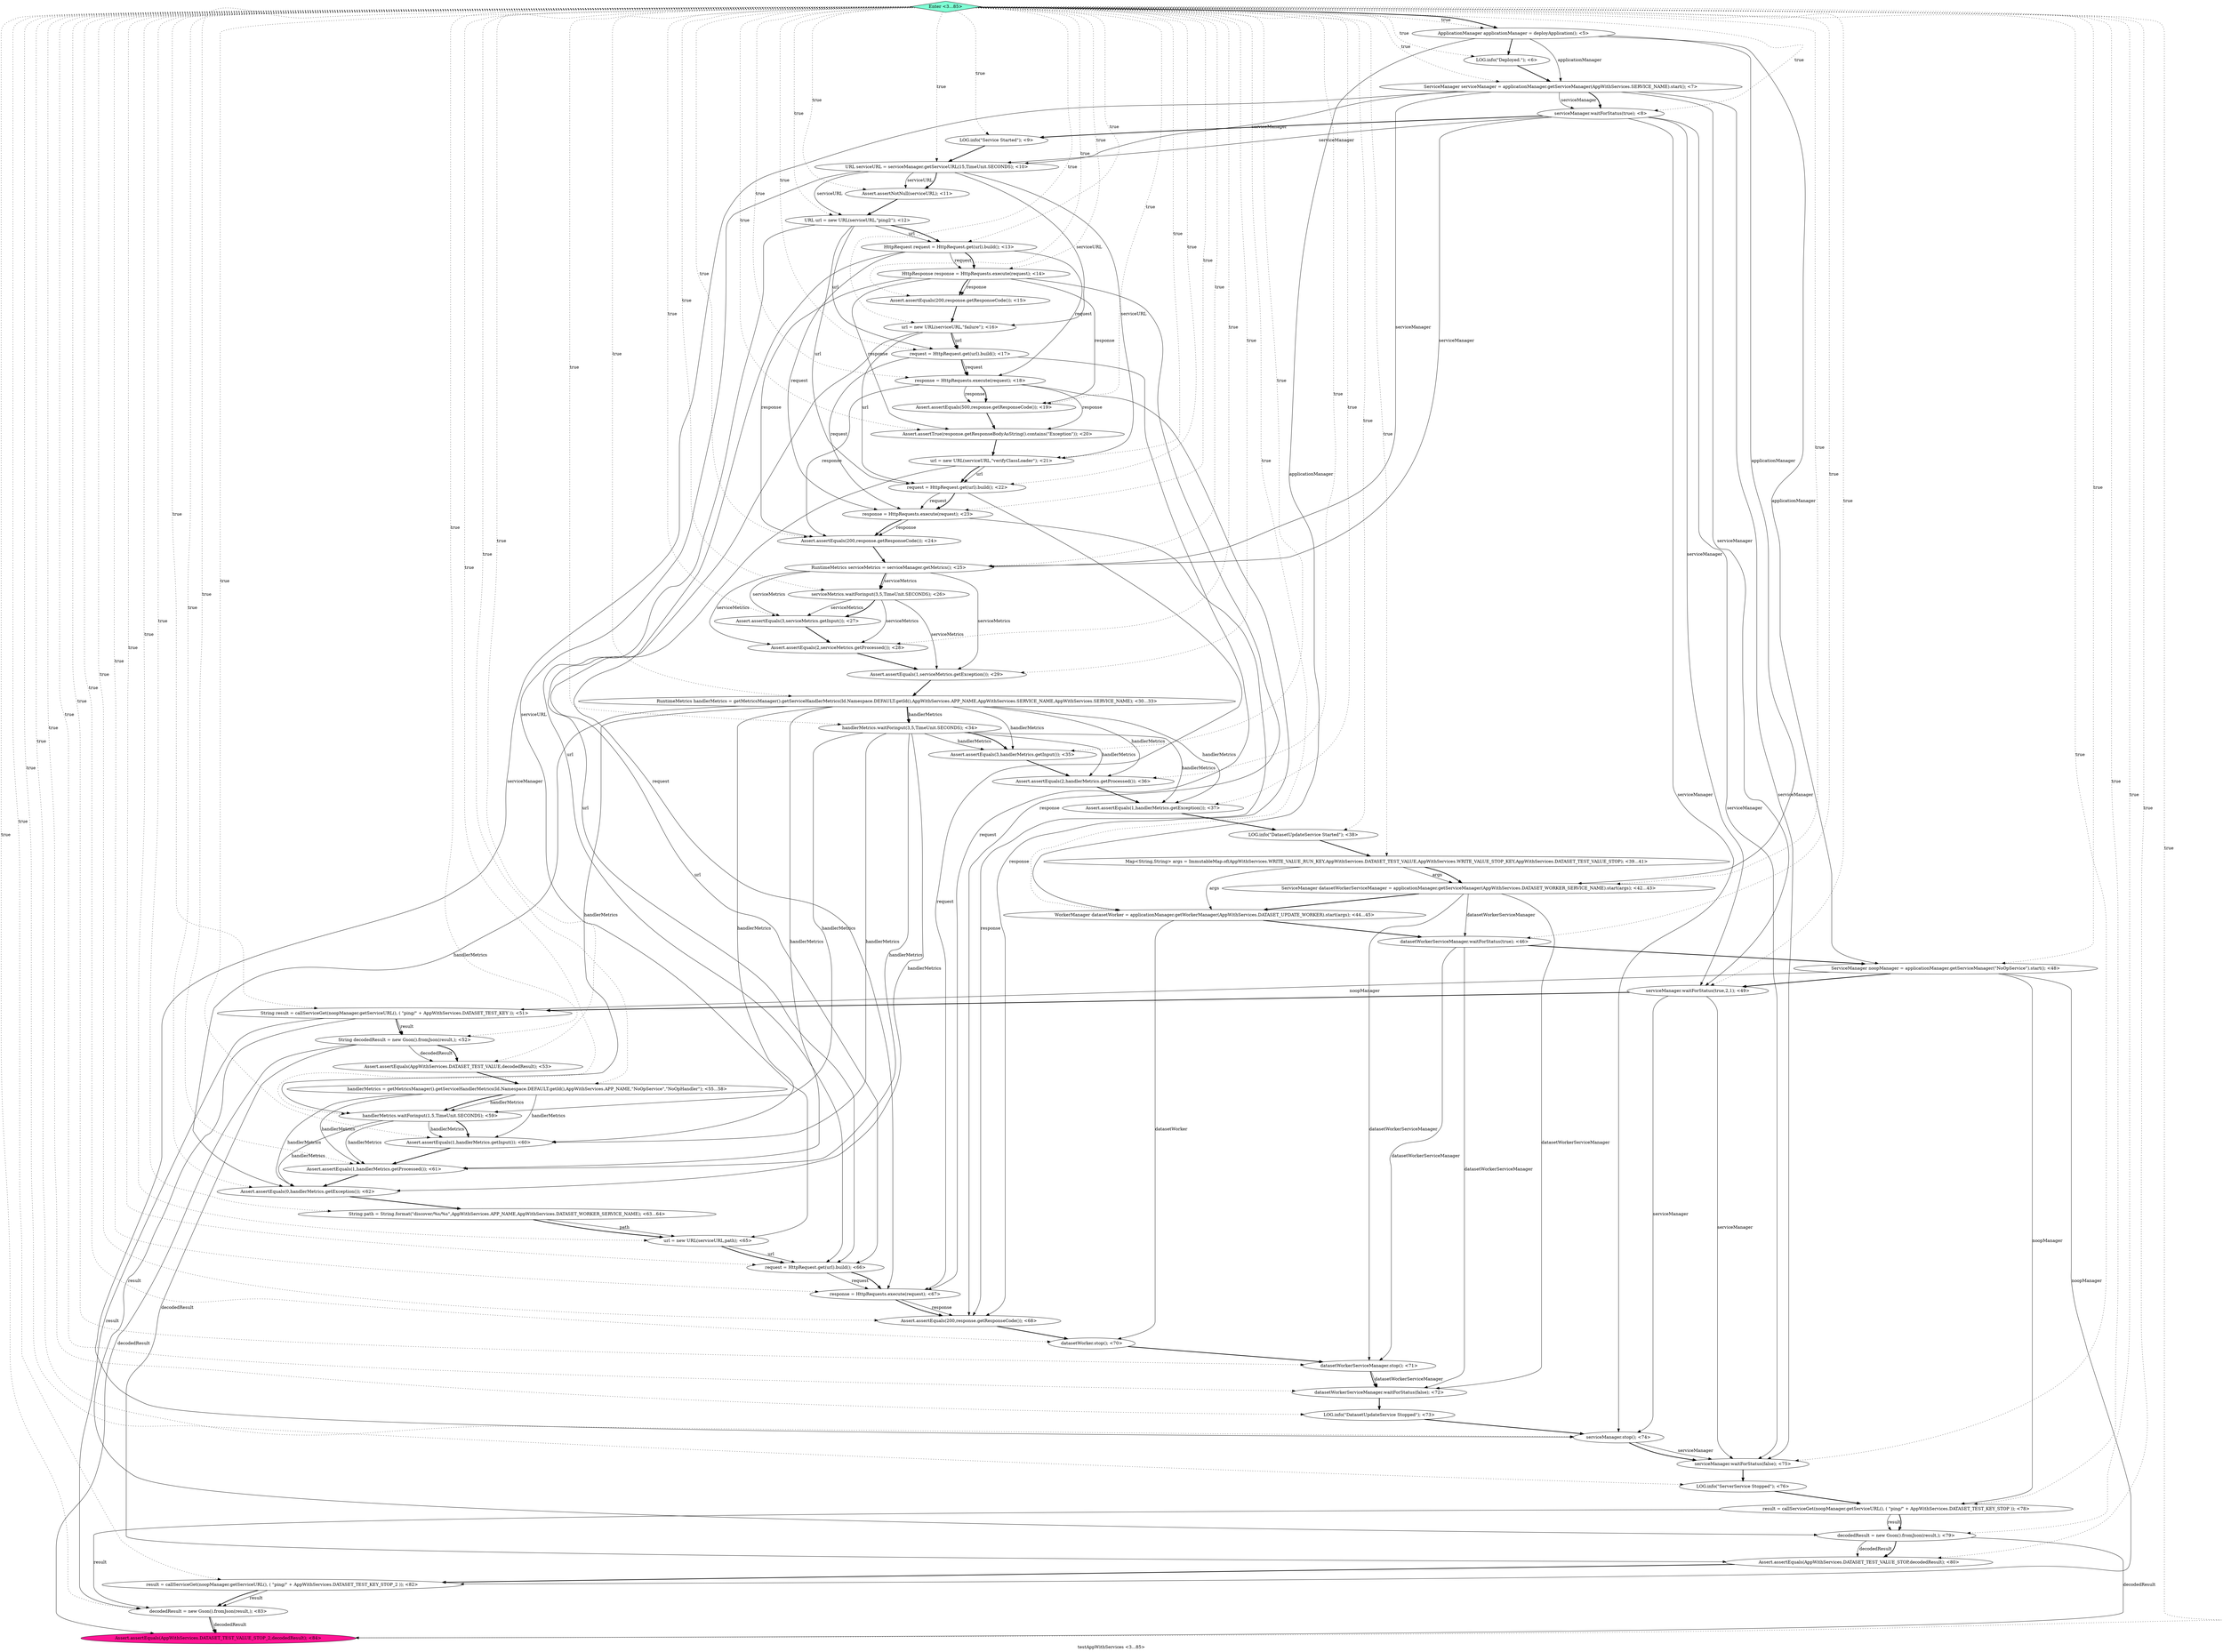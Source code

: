 digraph PDG {
label = "testAppWithServices <3...85>";
0.43 [style = filled, label = "Assert.assertEquals(1,handlerMetrics.getProcessed()); <61>", fillcolor = white, shape = ellipse];
0.21 [style = filled, label = "serviceMetrics.waitForinput(3,5,TimeUnit.SECONDS); <26>", fillcolor = white, shape = ellipse];
0.41 [style = filled, label = "handlerMetrics.waitForinput(1,5,TimeUnit.SECONDS); <59>", fillcolor = white, shape = ellipse];
0.4 [style = filled, label = "LOG.info(\"Service Started\"); <9>", fillcolor = white, shape = ellipse];
0.56 [style = filled, label = "LOG.info(\"ServerService Stopped\"); <76>", fillcolor = white, shape = ellipse];
0.44 [style = filled, label = "Assert.assertEquals(0,handlerMetrics.getException()); <62>", fillcolor = white, shape = ellipse];
0.1 [style = filled, label = "LOG.info(\"Deployed.\"); <6>", fillcolor = white, shape = ellipse];
0.58 [style = filled, label = "decodedResult = new Gson().fromJson(result,); <79>", fillcolor = white, shape = ellipse];
0.33 [style = filled, label = "WorkerManager datasetWorker = applicationManager.getWorkerManager(AppWithServices.DATASET_UPDATE_WORKER).start(args); <44...45>", fillcolor = white, shape = ellipse];
0.14 [style = filled, label = "Assert.assertEquals(500,response.getResponseCode()); <19>", fillcolor = white, shape = ellipse];
0.57 [style = filled, label = "result = callServiceGet(noopManager.getServiceURL(), ( \"ping/\" + AppWithServices.DATASET_TEST_KEY_STOP )); <78>", fillcolor = white, shape = ellipse];
0.35 [style = filled, label = "ServiceManager noopManager = applicationManager.getServiceManager(\"NoOpService\").start(); <48>", fillcolor = white, shape = ellipse];
0.51 [style = filled, label = "datasetWorkerServiceManager.stop(); <71>", fillcolor = white, shape = ellipse];
0.29 [style = filled, label = "Assert.assertEquals(1,handlerMetrics.getException()); <37>", fillcolor = white, shape = ellipse];
0.25 [style = filled, label = "RuntimeMetrics handlerMetrics = getMetricsManager().getServiceHandlerMetrics(Id.Namespace.DEFAULT.getId(),AppWithServices.APP_NAME,AppWithServices.SERVICE_NAME,AppWithServices.SERVICE_NAME); <30...33>", fillcolor = white, shape = ellipse];
0.47 [style = filled, label = "request = HttpRequest.get(url).build(); <66>", fillcolor = white, shape = ellipse];
0.9 [style = filled, label = "HttpResponse response = HttpRequests.execute(request); <14>", fillcolor = white, shape = ellipse];
0.23 [style = filled, label = "Assert.assertEquals(2,serviceMetrics.getProcessed()); <28>", fillcolor = white, shape = ellipse];
0.10 [style = filled, label = "Assert.assertEquals(200,response.getResponseCode()); <15>", fillcolor = white, shape = ellipse];
0.8 [style = filled, label = "HttpRequest request = HttpRequest.get(url).build(); <13>", fillcolor = white, shape = ellipse];
0.37 [style = filled, label = "String result = callServiceGet(noopManager.getServiceURL(), ( \"ping/\" + AppWithServices.DATASET_TEST_KEY )); <51>", fillcolor = white, shape = ellipse];
0.62 [style = filled, label = "Assert.assertEquals(AppWithServices.DATASET_TEST_VALUE_STOP_2,decodedResult); <84>", fillcolor = deeppink, shape = ellipse];
0.53 [style = filled, label = "LOG.info(\"DatasetUpdateService Stopped\"); <73>", fillcolor = white, shape = ellipse];
0.17 [style = filled, label = "request = HttpRequest.get(url).build(); <22>", fillcolor = white, shape = ellipse];
0.28 [style = filled, label = "Assert.assertEquals(2,handlerMetrics.getProcessed()); <36>", fillcolor = white, shape = ellipse];
0.52 [style = filled, label = "datasetWorkerServiceManager.waitForStatus(false); <72>", fillcolor = white, shape = ellipse];
0.16 [style = filled, label = "url = new URL(serviceURL,\"verifyClassLoader\"); <21>", fillcolor = white, shape = ellipse];
0.0 [style = filled, label = "ApplicationManager applicationManager = deployApplication(); <5>", fillcolor = white, shape = ellipse];
0.48 [style = filled, label = "response = HttpRequests.execute(request); <67>", fillcolor = white, shape = ellipse];
0.19 [style = filled, label = "Assert.assertEquals(200,response.getResponseCode()); <24>", fillcolor = white, shape = ellipse];
0.27 [style = filled, label = "Assert.assertEquals(3,handlerMetrics.getInput()); <35>", fillcolor = white, shape = ellipse];
0.42 [style = filled, label = "Assert.assertEquals(1,handlerMetrics.getInput()); <60>", fillcolor = white, shape = ellipse];
0.12 [style = filled, label = "request = HttpRequest.get(url).build(); <17>", fillcolor = white, shape = ellipse];
0.7 [style = filled, label = "URL url = new URL(serviceURL,\"ping2\"); <12>", fillcolor = white, shape = ellipse];
0.26 [style = filled, label = "handlerMetrics.waitForinput(3,5,TimeUnit.SECONDS); <34>", fillcolor = white, shape = ellipse];
0.60 [style = filled, label = "result = callServiceGet(noopManager.getServiceURL(), ( \"ping/\" + AppWithServices.DATASET_TEST_KEY_STOP_2 )); <82>", fillcolor = white, shape = ellipse];
0.20 [style = filled, label = "RuntimeMetrics serviceMetrics = serviceManager.getMetrics(); <25>", fillcolor = white, shape = ellipse];
0.38 [style = filled, label = "String decodedResult = new Gson().fromJson(result,); <52>", fillcolor = white, shape = ellipse];
0.39 [style = filled, label = "Assert.assertEquals(AppWithServices.DATASET_TEST_VALUE,decodedResult); <53>", fillcolor = white, shape = ellipse];
0.2 [style = filled, label = "ServiceManager serviceManager = applicationManager.getServiceManager(AppWithServices.SERVICE_NAME).start(); <7>", fillcolor = white, shape = ellipse];
0.46 [style = filled, label = "url = new URL(serviceURL,path); <65>", fillcolor = white, shape = ellipse];
0.24 [style = filled, label = "Assert.assertEquals(1,serviceMetrics.getException()); <29>", fillcolor = white, shape = ellipse];
0.36 [style = filled, label = "serviceManager.waitForStatus(true,2,1); <49>", fillcolor = white, shape = ellipse];
0.32 [style = filled, label = "ServiceManager datasetWorkerServiceManager = applicationManager.getServiceManager(AppWithServices.DATASET_WORKER_SERVICE_NAME).start(args); <42...43>", fillcolor = white, shape = ellipse];
0.61 [style = filled, label = "decodedResult = new Gson().fromJson(result,); <83>", fillcolor = white, shape = ellipse];
0.59 [style = filled, label = "Assert.assertEquals(AppWithServices.DATASET_TEST_VALUE_STOP,decodedResult); <80>", fillcolor = white, shape = ellipse];
0.15 [style = filled, label = "Assert.assertTrue(response.getResponseBodyAsString().contains(\"Exception\")); <20>", fillcolor = white, shape = ellipse];
0.50 [style = filled, label = "datasetWorker.stop(); <70>", fillcolor = white, shape = ellipse];
0.63 [style = filled, label = "Enter <3...85>", fillcolor = aquamarine, shape = diamond];
0.5 [style = filled, label = "URL serviceURL = serviceManager.getServiceURL(15,TimeUnit.SECONDS); <10>", fillcolor = white, shape = ellipse];
0.3 [style = filled, label = "serviceManager.waitForStatus(true); <8>", fillcolor = white, shape = ellipse];
0.54 [style = filled, label = "serviceManager.stop(); <74>", fillcolor = white, shape = ellipse];
0.22 [style = filled, label = "Assert.assertEquals(3,serviceMetrics.getInput()); <27>", fillcolor = white, shape = ellipse];
0.13 [style = filled, label = "response = HttpRequests.execute(request); <18>", fillcolor = white, shape = ellipse];
0.18 [style = filled, label = "response = HttpRequests.execute(request); <23>", fillcolor = white, shape = ellipse];
0.30 [style = filled, label = "LOG.info(\"DatasetUpdateService Started\"); <38>", fillcolor = white, shape = ellipse];
0.49 [style = filled, label = "Assert.assertEquals(200,response.getResponseCode()); <68>", fillcolor = white, shape = ellipse];
0.40 [style = filled, label = "handlerMetrics = getMetricsManager().getServiceHandlerMetrics(Id.Namespace.DEFAULT.getId(),AppWithServices.APP_NAME,\"NoOpService\",\"NoOpHandler\"); <55...58>", fillcolor = white, shape = ellipse];
0.34 [style = filled, label = "datasetWorkerServiceManager.waitForStatus(true); <46>", fillcolor = white, shape = ellipse];
0.55 [style = filled, label = "serviceManager.waitForStatus(false); <75>", fillcolor = white, shape = ellipse];
0.31 [style = filled, label = "Map<String,String> args = ImmutableMap.of(AppWithServices.WRITE_VALUE_RUN_KEY,AppWithServices.DATASET_TEST_VALUE,AppWithServices.WRITE_VALUE_STOP_KEY,AppWithServices.DATASET_TEST_VALUE_STOP); <39...41>", fillcolor = white, shape = ellipse];
0.6 [style = filled, label = "Assert.assertNotNull(serviceURL); <11>", fillcolor = white, shape = ellipse];
0.11 [style = filled, label = "url = new URL(serviceURL,\"failure\"); <16>", fillcolor = white, shape = ellipse];
0.45 [style = filled, label = "String path = String.format(\"discover/%s/%s\",AppWithServices.APP_NAME,AppWithServices.DATASET_WORKER_SERVICE_NAME); <63...64>", fillcolor = white, shape = ellipse];
0.0 -> 0.1 [style = bold, label=""];
0.0 -> 0.2 [style = solid, label="applicationManager"];
0.0 -> 0.32 [style = solid, label="applicationManager"];
0.0 -> 0.33 [style = solid, label="applicationManager"];
0.0 -> 0.35 [style = solid, label="applicationManager"];
0.1 -> 0.2 [style = bold, label=""];
0.2 -> 0.3 [style = solid, label="serviceManager"];
0.2 -> 0.3 [style = bold, label=""];
0.2 -> 0.5 [style = solid, label="serviceManager"];
0.2 -> 0.20 [style = solid, label="serviceManager"];
0.2 -> 0.36 [style = solid, label="serviceManager"];
0.2 -> 0.54 [style = solid, label="serviceManager"];
0.2 -> 0.55 [style = solid, label="serviceManager"];
0.3 -> 0.4 [style = bold, label=""];
0.3 -> 0.5 [style = solid, label="serviceManager"];
0.3 -> 0.20 [style = solid, label="serviceManager"];
0.3 -> 0.36 [style = solid, label="serviceManager"];
0.3 -> 0.54 [style = solid, label="serviceManager"];
0.3 -> 0.55 [style = solid, label="serviceManager"];
0.4 -> 0.5 [style = bold, label=""];
0.5 -> 0.6 [style = solid, label="serviceURL"];
0.5 -> 0.6 [style = bold, label=""];
0.5 -> 0.7 [style = solid, label="serviceURL"];
0.5 -> 0.11 [style = solid, label="serviceURL"];
0.5 -> 0.16 [style = solid, label="serviceURL"];
0.5 -> 0.46 [style = solid, label="serviceURL"];
0.6 -> 0.7 [style = bold, label=""];
0.7 -> 0.8 [style = solid, label="url"];
0.7 -> 0.8 [style = bold, label=""];
0.7 -> 0.12 [style = solid, label="url"];
0.7 -> 0.17 [style = solid, label="url"];
0.7 -> 0.47 [style = solid, label="url"];
0.8 -> 0.9 [style = solid, label="request"];
0.8 -> 0.9 [style = bold, label=""];
0.8 -> 0.13 [style = solid, label="request"];
0.8 -> 0.18 [style = solid, label="request"];
0.8 -> 0.48 [style = solid, label="request"];
0.9 -> 0.10 [style = solid, label="response"];
0.9 -> 0.10 [style = bold, label=""];
0.9 -> 0.14 [style = solid, label="response"];
0.9 -> 0.15 [style = solid, label="response"];
0.9 -> 0.19 [style = solid, label="response"];
0.9 -> 0.49 [style = solid, label="response"];
0.10 -> 0.11 [style = bold, label=""];
0.11 -> 0.12 [style = solid, label="url"];
0.11 -> 0.12 [style = bold, label=""];
0.11 -> 0.17 [style = solid, label="url"];
0.11 -> 0.47 [style = solid, label="url"];
0.12 -> 0.13 [style = solid, label="request"];
0.12 -> 0.13 [style = bold, label=""];
0.12 -> 0.18 [style = solid, label="request"];
0.12 -> 0.48 [style = solid, label="request"];
0.13 -> 0.14 [style = solid, label="response"];
0.13 -> 0.14 [style = bold, label=""];
0.13 -> 0.15 [style = solid, label="response"];
0.13 -> 0.19 [style = solid, label="response"];
0.13 -> 0.49 [style = solid, label="response"];
0.14 -> 0.15 [style = bold, label=""];
0.15 -> 0.16 [style = bold, label=""];
0.16 -> 0.17 [style = solid, label="url"];
0.16 -> 0.17 [style = bold, label=""];
0.16 -> 0.47 [style = solid, label="url"];
0.17 -> 0.18 [style = solid, label="request"];
0.17 -> 0.18 [style = bold, label=""];
0.17 -> 0.48 [style = solid, label="request"];
0.18 -> 0.19 [style = solid, label="response"];
0.18 -> 0.19 [style = bold, label=""];
0.18 -> 0.49 [style = solid, label="response"];
0.19 -> 0.20 [style = bold, label=""];
0.20 -> 0.21 [style = solid, label="serviceMetrics"];
0.20 -> 0.21 [style = bold, label=""];
0.20 -> 0.22 [style = solid, label="serviceMetrics"];
0.20 -> 0.23 [style = solid, label="serviceMetrics"];
0.20 -> 0.24 [style = solid, label="serviceMetrics"];
0.21 -> 0.22 [style = solid, label="serviceMetrics"];
0.21 -> 0.22 [style = bold, label=""];
0.21 -> 0.23 [style = solid, label="serviceMetrics"];
0.21 -> 0.24 [style = solid, label="serviceMetrics"];
0.22 -> 0.23 [style = bold, label=""];
0.23 -> 0.24 [style = bold, label=""];
0.24 -> 0.25 [style = bold, label=""];
0.25 -> 0.26 [style = solid, label="handlerMetrics"];
0.25 -> 0.26 [style = bold, label=""];
0.25 -> 0.27 [style = solid, label="handlerMetrics"];
0.25 -> 0.28 [style = solid, label="handlerMetrics"];
0.25 -> 0.29 [style = solid, label="handlerMetrics"];
0.25 -> 0.41 [style = solid, label="handlerMetrics"];
0.25 -> 0.42 [style = solid, label="handlerMetrics"];
0.25 -> 0.43 [style = solid, label="handlerMetrics"];
0.25 -> 0.44 [style = solid, label="handlerMetrics"];
0.26 -> 0.27 [style = solid, label="handlerMetrics"];
0.26 -> 0.27 [style = bold, label=""];
0.26 -> 0.28 [style = solid, label="handlerMetrics"];
0.26 -> 0.29 [style = solid, label="handlerMetrics"];
0.26 -> 0.41 [style = solid, label="handlerMetrics"];
0.26 -> 0.42 [style = solid, label="handlerMetrics"];
0.26 -> 0.43 [style = solid, label="handlerMetrics"];
0.26 -> 0.44 [style = solid, label="handlerMetrics"];
0.27 -> 0.28 [style = bold, label=""];
0.28 -> 0.29 [style = bold, label=""];
0.29 -> 0.30 [style = bold, label=""];
0.30 -> 0.31 [style = bold, label=""];
0.31 -> 0.32 [style = solid, label="args"];
0.31 -> 0.32 [style = bold, label=""];
0.31 -> 0.33 [style = solid, label="args"];
0.32 -> 0.33 [style = bold, label=""];
0.32 -> 0.34 [style = solid, label="datasetWorkerServiceManager"];
0.32 -> 0.51 [style = solid, label="datasetWorkerServiceManager"];
0.32 -> 0.52 [style = solid, label="datasetWorkerServiceManager"];
0.33 -> 0.34 [style = bold, label=""];
0.33 -> 0.50 [style = solid, label="datasetWorker"];
0.34 -> 0.35 [style = bold, label=""];
0.34 -> 0.51 [style = solid, label="datasetWorkerServiceManager"];
0.34 -> 0.52 [style = solid, label="datasetWorkerServiceManager"];
0.35 -> 0.36 [style = bold, label=""];
0.35 -> 0.37 [style = solid, label="noopManager"];
0.35 -> 0.57 [style = solid, label="noopManager"];
0.35 -> 0.60 [style = solid, label="noopManager"];
0.36 -> 0.37 [style = bold, label=""];
0.36 -> 0.54 [style = solid, label="serviceManager"];
0.36 -> 0.55 [style = solid, label="serviceManager"];
0.37 -> 0.38 [style = solid, label="result"];
0.37 -> 0.38 [style = bold, label=""];
0.37 -> 0.58 [style = solid, label="result"];
0.37 -> 0.61 [style = solid, label="result"];
0.38 -> 0.39 [style = solid, label="decodedResult"];
0.38 -> 0.39 [style = bold, label=""];
0.38 -> 0.59 [style = solid, label="decodedResult"];
0.38 -> 0.62 [style = solid, label="decodedResult"];
0.39 -> 0.40 [style = bold, label=""];
0.40 -> 0.41 [style = solid, label="handlerMetrics"];
0.40 -> 0.41 [style = bold, label=""];
0.40 -> 0.42 [style = solid, label="handlerMetrics"];
0.40 -> 0.43 [style = solid, label="handlerMetrics"];
0.40 -> 0.44 [style = solid, label="handlerMetrics"];
0.41 -> 0.42 [style = solid, label="handlerMetrics"];
0.41 -> 0.42 [style = bold, label=""];
0.41 -> 0.43 [style = solid, label="handlerMetrics"];
0.41 -> 0.44 [style = solid, label="handlerMetrics"];
0.42 -> 0.43 [style = bold, label=""];
0.43 -> 0.44 [style = bold, label=""];
0.44 -> 0.45 [style = bold, label=""];
0.45 -> 0.46 [style = solid, label="path"];
0.45 -> 0.46 [style = bold, label=""];
0.46 -> 0.47 [style = solid, label="url"];
0.46 -> 0.47 [style = bold, label=""];
0.47 -> 0.48 [style = solid, label="request"];
0.47 -> 0.48 [style = bold, label=""];
0.48 -> 0.49 [style = solid, label="response"];
0.48 -> 0.49 [style = bold, label=""];
0.49 -> 0.50 [style = bold, label=""];
0.50 -> 0.51 [style = bold, label=""];
0.51 -> 0.52 [style = solid, label="datasetWorkerServiceManager"];
0.51 -> 0.52 [style = bold, label=""];
0.52 -> 0.53 [style = bold, label=""];
0.53 -> 0.54 [style = bold, label=""];
0.54 -> 0.55 [style = solid, label="serviceManager"];
0.54 -> 0.55 [style = bold, label=""];
0.55 -> 0.56 [style = bold, label=""];
0.56 -> 0.57 [style = bold, label=""];
0.57 -> 0.58 [style = solid, label="result"];
0.57 -> 0.58 [style = bold, label=""];
0.57 -> 0.61 [style = solid, label="result"];
0.58 -> 0.59 [style = solid, label="decodedResult"];
0.58 -> 0.59 [style = bold, label=""];
0.58 -> 0.62 [style = solid, label="decodedResult"];
0.59 -> 0.60 [style = bold, label=""];
0.60 -> 0.61 [style = solid, label="result"];
0.60 -> 0.61 [style = bold, label=""];
0.61 -> 0.62 [style = solid, label="decodedResult"];
0.61 -> 0.62 [style = bold, label=""];
0.63 -> 0.0 [style = dotted, label="true"];
0.63 -> 0.0 [style = bold, label=""];
0.63 -> 0.1 [style = dotted, label="true"];
0.63 -> 0.2 [style = dotted, label="true"];
0.63 -> 0.3 [style = dotted, label="true"];
0.63 -> 0.4 [style = dotted, label="true"];
0.63 -> 0.5 [style = dotted, label="true"];
0.63 -> 0.6 [style = dotted, label="true"];
0.63 -> 0.7 [style = dotted, label="true"];
0.63 -> 0.8 [style = dotted, label="true"];
0.63 -> 0.9 [style = dotted, label="true"];
0.63 -> 0.10 [style = dotted, label="true"];
0.63 -> 0.11 [style = dotted, label="true"];
0.63 -> 0.12 [style = dotted, label="true"];
0.63 -> 0.13 [style = dotted, label="true"];
0.63 -> 0.14 [style = dotted, label="true"];
0.63 -> 0.15 [style = dotted, label="true"];
0.63 -> 0.16 [style = dotted, label="true"];
0.63 -> 0.17 [style = dotted, label="true"];
0.63 -> 0.18 [style = dotted, label="true"];
0.63 -> 0.19 [style = dotted, label="true"];
0.63 -> 0.20 [style = dotted, label="true"];
0.63 -> 0.21 [style = dotted, label="true"];
0.63 -> 0.22 [style = dotted, label="true"];
0.63 -> 0.23 [style = dotted, label="true"];
0.63 -> 0.24 [style = dotted, label="true"];
0.63 -> 0.25 [style = dotted, label="true"];
0.63 -> 0.26 [style = dotted, label="true"];
0.63 -> 0.27 [style = dotted, label="true"];
0.63 -> 0.28 [style = dotted, label="true"];
0.63 -> 0.29 [style = dotted, label="true"];
0.63 -> 0.30 [style = dotted, label="true"];
0.63 -> 0.31 [style = dotted, label="true"];
0.63 -> 0.32 [style = dotted, label="true"];
0.63 -> 0.33 [style = dotted, label="true"];
0.63 -> 0.34 [style = dotted, label="true"];
0.63 -> 0.35 [style = dotted, label="true"];
0.63 -> 0.36 [style = dotted, label="true"];
0.63 -> 0.37 [style = dotted, label="true"];
0.63 -> 0.38 [style = dotted, label="true"];
0.63 -> 0.39 [style = dotted, label="true"];
0.63 -> 0.40 [style = dotted, label="true"];
0.63 -> 0.41 [style = dotted, label="true"];
0.63 -> 0.42 [style = dotted, label="true"];
0.63 -> 0.43 [style = dotted, label="true"];
0.63 -> 0.44 [style = dotted, label="true"];
0.63 -> 0.45 [style = dotted, label="true"];
0.63 -> 0.46 [style = dotted, label="true"];
0.63 -> 0.47 [style = dotted, label="true"];
0.63 -> 0.48 [style = dotted, label="true"];
0.63 -> 0.49 [style = dotted, label="true"];
0.63 -> 0.50 [style = dotted, label="true"];
0.63 -> 0.51 [style = dotted, label="true"];
0.63 -> 0.52 [style = dotted, label="true"];
0.63 -> 0.53 [style = dotted, label="true"];
0.63 -> 0.54 [style = dotted, label="true"];
0.63 -> 0.55 [style = dotted, label="true"];
0.63 -> 0.56 [style = dotted, label="true"];
0.63 -> 0.57 [style = dotted, label="true"];
0.63 -> 0.58 [style = dotted, label="true"];
0.63 -> 0.59 [style = dotted, label="true"];
0.63 -> 0.60 [style = dotted, label="true"];
0.63 -> 0.61 [style = dotted, label="true"];
0.63 -> 0.62 [style = dotted, label="true"];
}
